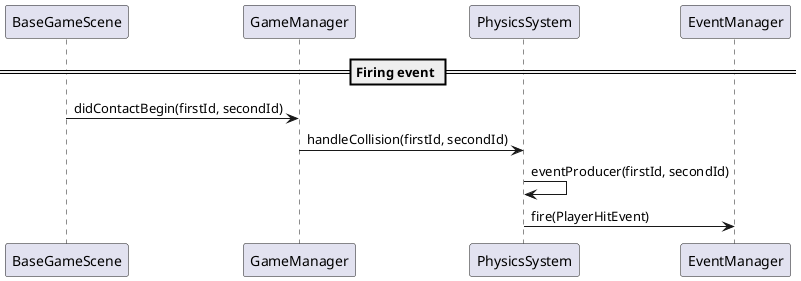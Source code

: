@startuml
participant BaseGameScene
participant GameManager
participant PhysicsSystem
participant EventManager

== Firing event ==
BaseGameScene -> GameManager : didContactBegin(firstId, secondId)
GameManager -> PhysicsSystem : handleCollision(firstId, secondId)
PhysicsSystem -> PhysicsSystem : eventProducer(firstId, secondId)
PhysicsSystem -> EventManager : fire(PlayerHitEvent)

@enduml